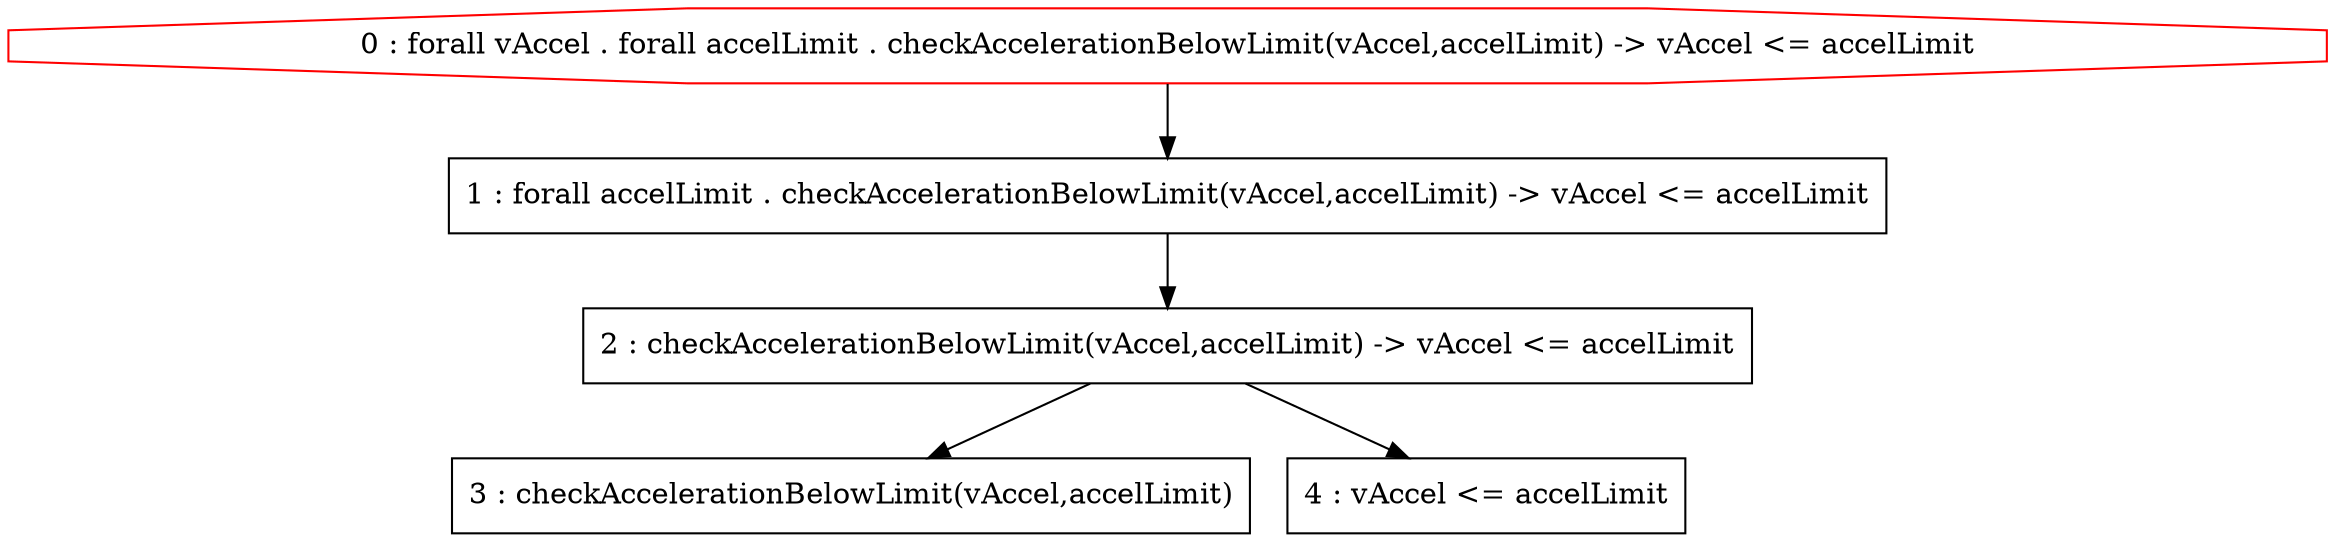 digraph G {
  0 [shape=octagon, color=red, label="0 : forall vAccel . forall accelLimit . checkAccelerationBelowLimit(vAccel,accelLimit) -> vAccel <= accelLimit"]
  1 [shape=box, label="1 : forall accelLimit . checkAccelerationBelowLimit(vAccel,accelLimit) -> vAccel <= accelLimit"]
  2 [shape=box, label="2 : checkAccelerationBelowLimit(vAccel,accelLimit) -> vAccel <= accelLimit"]
  3 [shape=box, label="3 : checkAccelerationBelowLimit(vAccel,accelLimit)"]
  4 [shape=box, label="4 : vAccel <= accelLimit"]
  2 -> 3
  2 -> 4
  1 -> 2
  0 -> 1
}
